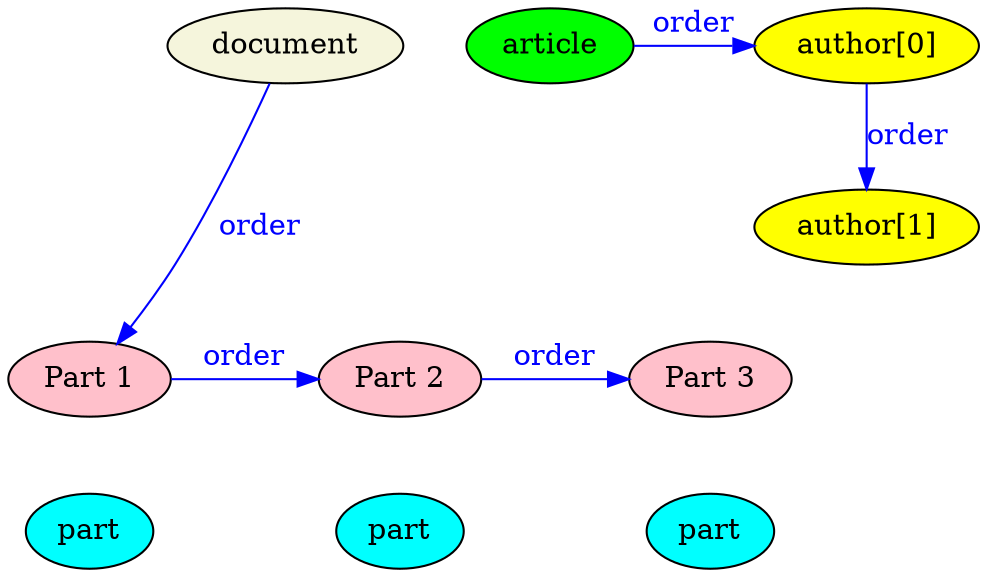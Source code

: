 /*
[sonneteer [id}ozymandias{id]}[meta [author}Percy Bysshe Shelley{author] [title}Ozymandias{title]]
[sonnet} ... {sonnet]{sonneteer]
*/
digraph G {
	{rank=same document article author1[style=filled, fillcolor=yellow, label="author[0]"] }
	{ node [style=filled, fillcolor=yellow]; author2[label="author[1]"]}
	document[style=filled, fillcolor=beige]
	document -> { rank=same text1[style=filled, fillcolor=pink, label="Part 1"] text2[style=filled, fillcolor=pink, label="Part 2"] text3[style=filled, fillcolor=pink, label="Part 3"]} [style=invis]
	{ edge [minlen=2, label=order, fontcolor=blue, color=blue]; text1 -> text2 -> text3}
	{ edge [color=blue, fontcolor=blue, label=order, minlen=2]; document -> text1 }
	{ edge [color=blue, fontcolor=blue, label=order] article -> author1} 
	{ edge [label=order, color=blue, fontcolor=blue] author1 -> author2 }
	{ node [rank=same, style=filled fillcolor=cyan] part1[label=part] part2[label=part] part3[label=part]}
	text1 -> part1 [style=invis]
	text2 -> part2 [style=invis]
	text3 -> part3 [style=invis]
	article[style=filled, fillcolor=green]
}